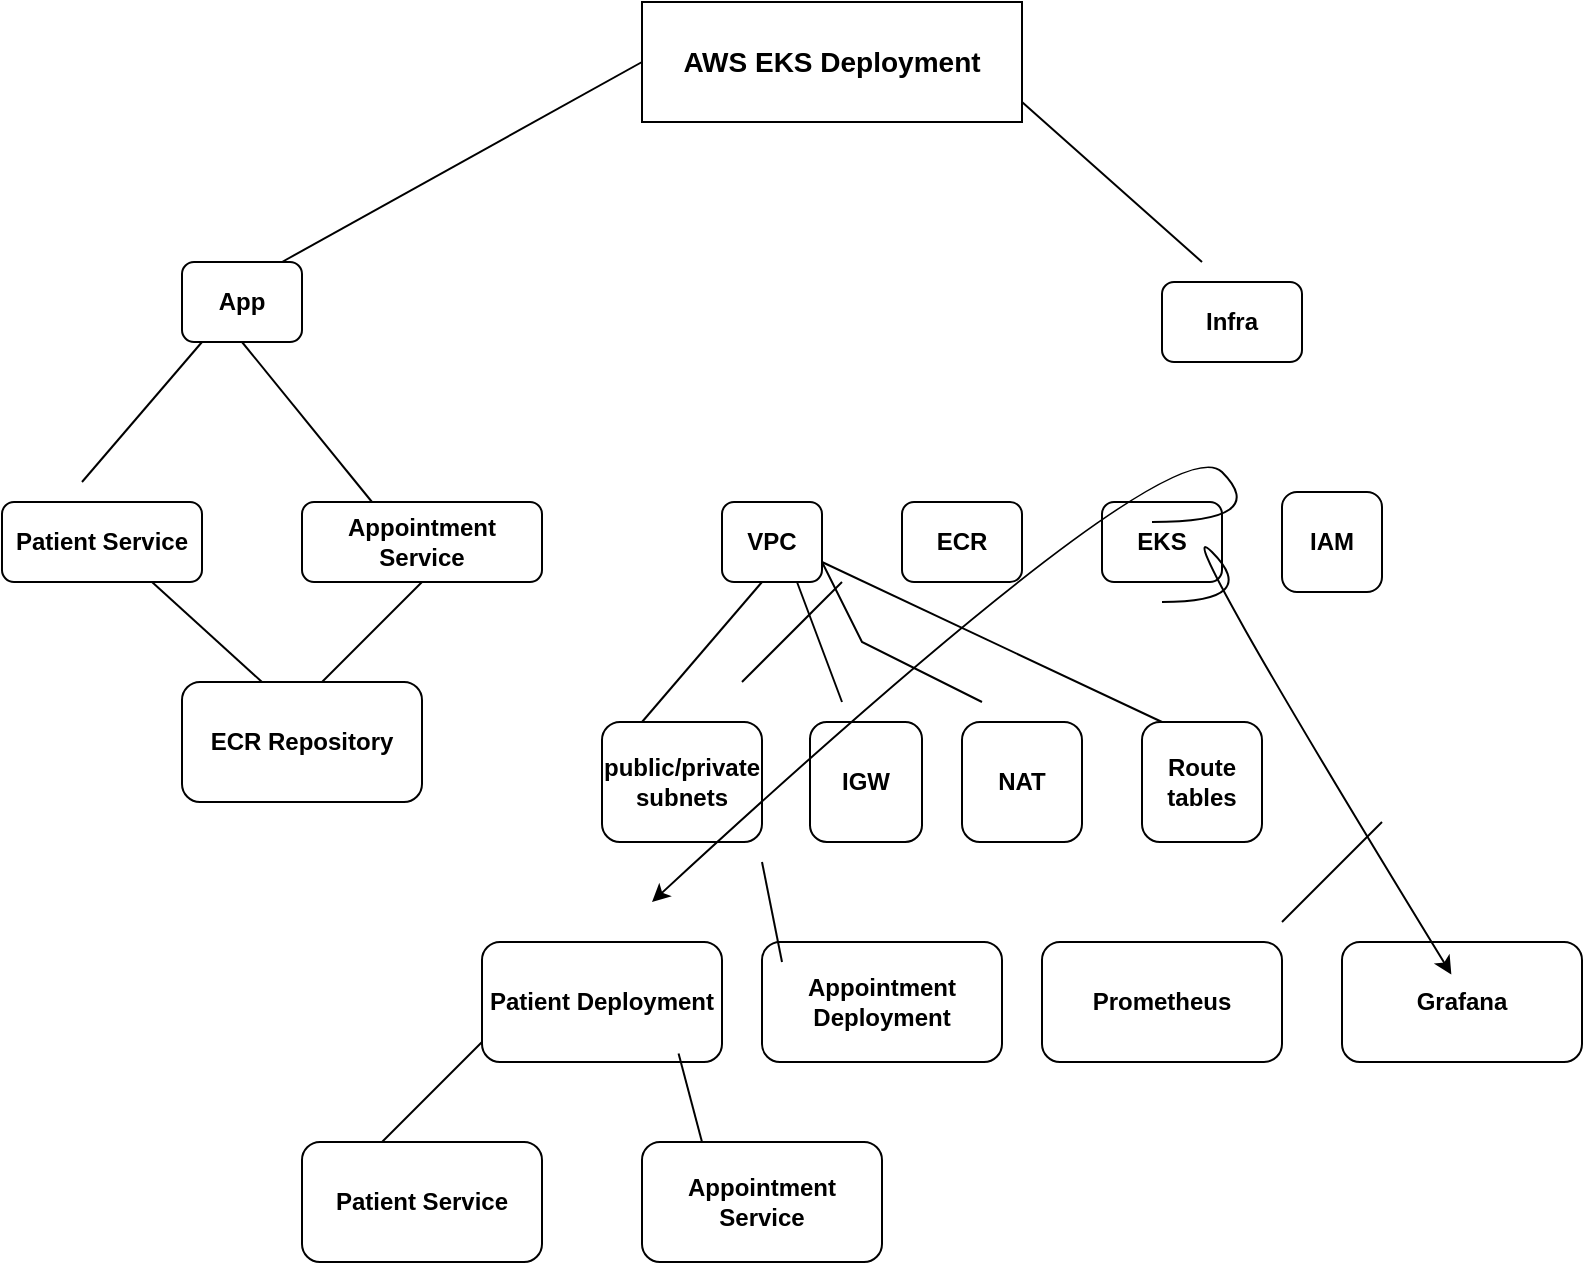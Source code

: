 <mxfile version="26.0.11">
  <diagram name="Page-1" id="ZMuajjhXKuEFjqfc3QQC">
    <mxGraphModel dx="1461" dy="641" grid="1" gridSize="10" guides="1" tooltips="1" connect="1" arrows="1" fold="1" page="1" pageScale="1" pageWidth="827" pageHeight="1169" math="0" shadow="0">
      <root>
        <mxCell id="0" />
        <mxCell id="1" parent="0" />
        <mxCell id="qYMxIyd04kvtuVdoY1f4-1" value="&lt;font style=&quot;font-size: 14px;&quot;&gt;&lt;b&gt;AWS EKS Deployment&lt;/b&gt;&lt;/font&gt;" style="rounded=0;whiteSpace=wrap;html=1;" parent="1" vertex="1">
          <mxGeometry x="330" y="10" width="190" height="60" as="geometry" />
        </mxCell>
        <mxCell id="SwI8XjTKnVOE_scIcT7k-1" value="&lt;b&gt;App&lt;/b&gt;" style="rounded=1;whiteSpace=wrap;html=1;" vertex="1" parent="1">
          <mxGeometry x="100" y="140" width="60" height="40" as="geometry" />
        </mxCell>
        <mxCell id="SwI8XjTKnVOE_scIcT7k-2" value="&lt;b&gt;Infra&lt;/b&gt;" style="rounded=1;whiteSpace=wrap;html=1;" vertex="1" parent="1">
          <mxGeometry x="590" y="150" width="70" height="40" as="geometry" />
        </mxCell>
        <mxCell id="SwI8XjTKnVOE_scIcT7k-4" value="&lt;b&gt;Patient Service&lt;/b&gt;" style="rounded=1;whiteSpace=wrap;html=1;" vertex="1" parent="1">
          <mxGeometry x="10" y="260" width="100" height="40" as="geometry" />
        </mxCell>
        <mxCell id="SwI8XjTKnVOE_scIcT7k-5" value="&lt;b&gt;Appointment Service&lt;/b&gt;" style="rounded=1;whiteSpace=wrap;html=1;" vertex="1" parent="1">
          <mxGeometry x="160" y="260" width="120" height="40" as="geometry" />
        </mxCell>
        <mxCell id="SwI8XjTKnVOE_scIcT7k-6" value="&lt;b&gt;ECR Repository&lt;/b&gt;" style="rounded=1;whiteSpace=wrap;html=1;" vertex="1" parent="1">
          <mxGeometry x="100" y="350" width="120" height="60" as="geometry" />
        </mxCell>
        <mxCell id="SwI8XjTKnVOE_scIcT7k-7" value="&lt;b&gt;VPC&lt;/b&gt;" style="rounded=1;whiteSpace=wrap;html=1;" vertex="1" parent="1">
          <mxGeometry x="370" y="260" width="50" height="40" as="geometry" />
        </mxCell>
        <mxCell id="SwI8XjTKnVOE_scIcT7k-8" value="&lt;b&gt;ECR&lt;/b&gt;" style="rounded=1;whiteSpace=wrap;html=1;" vertex="1" parent="1">
          <mxGeometry x="460" y="260" width="60" height="40" as="geometry" />
        </mxCell>
        <mxCell id="SwI8XjTKnVOE_scIcT7k-9" value="&lt;b&gt;EKS&lt;/b&gt;" style="rounded=1;whiteSpace=wrap;html=1;" vertex="1" parent="1">
          <mxGeometry x="560" y="260" width="60" height="40" as="geometry" />
        </mxCell>
        <mxCell id="SwI8XjTKnVOE_scIcT7k-10" value="&lt;b&gt;IAM&lt;/b&gt;" style="rounded=1;whiteSpace=wrap;html=1;" vertex="1" parent="1">
          <mxGeometry x="650" y="255" width="50" height="50" as="geometry" />
        </mxCell>
        <mxCell id="SwI8XjTKnVOE_scIcT7k-12" value="&lt;b&gt;public/private&lt;/b&gt;&lt;div&gt;&lt;b&gt;subnets&lt;/b&gt;&lt;/div&gt;" style="rounded=1;whiteSpace=wrap;html=1;" vertex="1" parent="1">
          <mxGeometry x="310" y="370" width="80" height="60" as="geometry" />
        </mxCell>
        <mxCell id="SwI8XjTKnVOE_scIcT7k-14" value="&lt;b&gt;IGW&lt;/b&gt;" style="rounded=1;whiteSpace=wrap;html=1;" vertex="1" parent="1">
          <mxGeometry x="414" y="370" width="56" height="60" as="geometry" />
        </mxCell>
        <mxCell id="SwI8XjTKnVOE_scIcT7k-15" value="&lt;b&gt;NAT&lt;/b&gt;" style="rounded=1;whiteSpace=wrap;html=1;" vertex="1" parent="1">
          <mxGeometry x="490" y="370" width="60" height="60" as="geometry" />
        </mxCell>
        <mxCell id="SwI8XjTKnVOE_scIcT7k-16" value="&lt;b&gt;Route tables&lt;/b&gt;" style="rounded=1;whiteSpace=wrap;html=1;" vertex="1" parent="1">
          <mxGeometry x="580" y="370" width="60" height="60" as="geometry" />
        </mxCell>
        <mxCell id="SwI8XjTKnVOE_scIcT7k-17" value="&lt;b&gt;Patient Deployment&lt;/b&gt;" style="rounded=1;whiteSpace=wrap;html=1;" vertex="1" parent="1">
          <mxGeometry x="250" y="480" width="120" height="60" as="geometry" />
        </mxCell>
        <mxCell id="SwI8XjTKnVOE_scIcT7k-18" value="&lt;b&gt;Appointment Deployment&lt;/b&gt;" style="rounded=1;whiteSpace=wrap;html=1;" vertex="1" parent="1">
          <mxGeometry x="390" y="480" width="120" height="60" as="geometry" />
        </mxCell>
        <mxCell id="SwI8XjTKnVOE_scIcT7k-20" value="&lt;b&gt;Prometheus&lt;/b&gt;" style="rounded=1;whiteSpace=wrap;html=1;" vertex="1" parent="1">
          <mxGeometry x="530" y="480" width="120" height="60" as="geometry" />
        </mxCell>
        <mxCell id="SwI8XjTKnVOE_scIcT7k-21" value="&lt;b&gt;Grafana&lt;/b&gt;" style="rounded=1;whiteSpace=wrap;html=1;" vertex="1" parent="1">
          <mxGeometry x="680" y="480" width="120" height="60" as="geometry" />
        </mxCell>
        <mxCell id="SwI8XjTKnVOE_scIcT7k-22" value="&lt;b&gt;Patient Service&lt;/b&gt;" style="rounded=1;whiteSpace=wrap;html=1;" vertex="1" parent="1">
          <mxGeometry x="160" y="580" width="120" height="60" as="geometry" />
        </mxCell>
        <mxCell id="SwI8XjTKnVOE_scIcT7k-23" value="&lt;b&gt;Appointment Service&lt;/b&gt;" style="rounded=1;whiteSpace=wrap;html=1;" vertex="1" parent="1">
          <mxGeometry x="330" y="580" width="120" height="60" as="geometry" />
        </mxCell>
        <mxCell id="SwI8XjTKnVOE_scIcT7k-27" value="" style="endArrow=none;html=1;rounded=0;entryX=0;entryY=0.5;entryDx=0;entryDy=0;" edge="1" parent="1" target="qYMxIyd04kvtuVdoY1f4-1">
          <mxGeometry width="50" height="50" relative="1" as="geometry">
            <mxPoint x="150" y="140" as="sourcePoint" />
            <mxPoint x="200" y="90" as="targetPoint" />
          </mxGeometry>
        </mxCell>
        <mxCell id="SwI8XjTKnVOE_scIcT7k-28" value="" style="endArrow=none;html=1;rounded=0;" edge="1" parent="1">
          <mxGeometry width="50" height="50" relative="1" as="geometry">
            <mxPoint x="520" y="60" as="sourcePoint" />
            <mxPoint x="610" y="140" as="targetPoint" />
          </mxGeometry>
        </mxCell>
        <mxCell id="SwI8XjTKnVOE_scIcT7k-29" value="" style="endArrow=none;html=1;rounded=0;" edge="1" parent="1">
          <mxGeometry width="50" height="50" relative="1" as="geometry">
            <mxPoint x="50" y="250" as="sourcePoint" />
            <mxPoint x="110" y="180" as="targetPoint" />
          </mxGeometry>
        </mxCell>
        <mxCell id="SwI8XjTKnVOE_scIcT7k-30" value="" style="endArrow=none;html=1;rounded=0;entryX=0.5;entryY=1;entryDx=0;entryDy=0;" edge="1" parent="1" target="SwI8XjTKnVOE_scIcT7k-1">
          <mxGeometry width="50" height="50" relative="1" as="geometry">
            <mxPoint x="195" y="260" as="sourcePoint" />
            <mxPoint x="245" y="210" as="targetPoint" />
          </mxGeometry>
        </mxCell>
        <mxCell id="SwI8XjTKnVOE_scIcT7k-31" value="" style="endArrow=none;html=1;rounded=0;" edge="1" parent="1">
          <mxGeometry width="50" height="50" relative="1" as="geometry">
            <mxPoint x="140" y="350" as="sourcePoint" />
            <mxPoint x="85" y="300" as="targetPoint" />
          </mxGeometry>
        </mxCell>
        <mxCell id="SwI8XjTKnVOE_scIcT7k-32" value="" style="endArrow=none;html=1;rounded=0;" edge="1" parent="1">
          <mxGeometry width="50" height="50" relative="1" as="geometry">
            <mxPoint x="170" y="350" as="sourcePoint" />
            <mxPoint x="220" y="300" as="targetPoint" />
          </mxGeometry>
        </mxCell>
        <mxCell id="SwI8XjTKnVOE_scIcT7k-33" value="" style="endArrow=none;html=1;rounded=0;exitX=0.25;exitY=0;exitDx=0;exitDy=0;" edge="1" parent="1" source="SwI8XjTKnVOE_scIcT7k-12">
          <mxGeometry width="50" height="50" relative="1" as="geometry">
            <mxPoint x="340" y="350" as="sourcePoint" />
            <mxPoint x="390" y="300" as="targetPoint" />
          </mxGeometry>
        </mxCell>
        <mxCell id="SwI8XjTKnVOE_scIcT7k-34" value="" style="endArrow=none;html=1;rounded=0;entryX=0.75;entryY=1;entryDx=0;entryDy=0;" edge="1" parent="1" target="SwI8XjTKnVOE_scIcT7k-7">
          <mxGeometry width="50" height="50" relative="1" as="geometry">
            <mxPoint x="430" y="360" as="sourcePoint" />
            <mxPoint x="440" y="320" as="targetPoint" />
          </mxGeometry>
        </mxCell>
        <mxCell id="SwI8XjTKnVOE_scIcT7k-35" value="" style="endArrow=none;html=1;rounded=0;entryX=1;entryY=0.75;entryDx=0;entryDy=0;" edge="1" parent="1" target="SwI8XjTKnVOE_scIcT7k-7">
          <mxGeometry width="50" height="50" relative="1" as="geometry">
            <mxPoint x="500" y="360" as="sourcePoint" />
            <mxPoint x="430" y="300" as="targetPoint" />
            <Array as="points">
              <mxPoint x="440" y="330" />
            </Array>
          </mxGeometry>
        </mxCell>
        <mxCell id="SwI8XjTKnVOE_scIcT7k-36" value="" style="endArrow=none;html=1;rounded=0;" edge="1" parent="1">
          <mxGeometry width="50" height="50" relative="1" as="geometry">
            <mxPoint x="590" y="370" as="sourcePoint" />
            <mxPoint x="420" y="290" as="targetPoint" />
          </mxGeometry>
        </mxCell>
        <mxCell id="SwI8XjTKnVOE_scIcT7k-38" value="" style="curved=1;endArrow=classic;html=1;rounded=0;entryX=0.75;entryY=0;entryDx=0;entryDy=0;" edge="1" parent="1">
          <mxGeometry width="50" height="50" relative="1" as="geometry">
            <mxPoint x="585" y="270" as="sourcePoint" />
            <mxPoint x="335" y="460" as="targetPoint" />
            <Array as="points">
              <mxPoint x="645" y="270" />
              <mxPoint x="595" y="220" />
            </Array>
          </mxGeometry>
        </mxCell>
        <mxCell id="SwI8XjTKnVOE_scIcT7k-39" value="" style="curved=1;endArrow=classic;html=1;rounded=0;entryX=0.414;entryY=-0.063;entryDx=0;entryDy=0;entryPerimeter=0;" edge="1" parent="1">
          <mxGeometry width="50" height="50" relative="1" as="geometry">
            <mxPoint x="590" y="310" as="sourcePoint" />
            <mxPoint x="734.68" y="496.22" as="targetPoint" />
            <Array as="points">
              <mxPoint x="640" y="310" />
              <mxPoint x="590" y="260" />
            </Array>
          </mxGeometry>
        </mxCell>
        <mxCell id="SwI8XjTKnVOE_scIcT7k-40" value="" style="endArrow=none;html=1;rounded=0;" edge="1" parent="1">
          <mxGeometry width="50" height="50" relative="1" as="geometry">
            <mxPoint x="400" y="490" as="sourcePoint" />
            <mxPoint x="390" y="440" as="targetPoint" />
          </mxGeometry>
        </mxCell>
        <mxCell id="SwI8XjTKnVOE_scIcT7k-41" value="" style="endArrow=none;html=1;rounded=0;" edge="1" parent="1">
          <mxGeometry width="50" height="50" relative="1" as="geometry">
            <mxPoint x="380" y="350" as="sourcePoint" />
            <mxPoint x="430" y="300" as="targetPoint" />
          </mxGeometry>
        </mxCell>
        <mxCell id="SwI8XjTKnVOE_scIcT7k-42" value="" style="endArrow=none;html=1;rounded=0;" edge="1" parent="1">
          <mxGeometry width="50" height="50" relative="1" as="geometry">
            <mxPoint x="650" y="470" as="sourcePoint" />
            <mxPoint x="700" y="420" as="targetPoint" />
          </mxGeometry>
        </mxCell>
        <mxCell id="SwI8XjTKnVOE_scIcT7k-44" value="" style="endArrow=none;html=1;rounded=0;" edge="1" parent="1">
          <mxGeometry width="50" height="50" relative="1" as="geometry">
            <mxPoint x="200" y="580" as="sourcePoint" />
            <mxPoint x="250" y="530" as="targetPoint" />
          </mxGeometry>
        </mxCell>
        <mxCell id="SwI8XjTKnVOE_scIcT7k-45" value="" style="endArrow=none;html=1;rounded=0;entryX=0.819;entryY=0.93;entryDx=0;entryDy=0;entryPerimeter=0;exitX=0.25;exitY=0;exitDx=0;exitDy=0;" edge="1" parent="1" source="SwI8XjTKnVOE_scIcT7k-23" target="SwI8XjTKnVOE_scIcT7k-17">
          <mxGeometry width="50" height="50" relative="1" as="geometry">
            <mxPoint x="320" y="600" as="sourcePoint" />
            <mxPoint x="370" y="550" as="targetPoint" />
          </mxGeometry>
        </mxCell>
      </root>
    </mxGraphModel>
  </diagram>
</mxfile>
